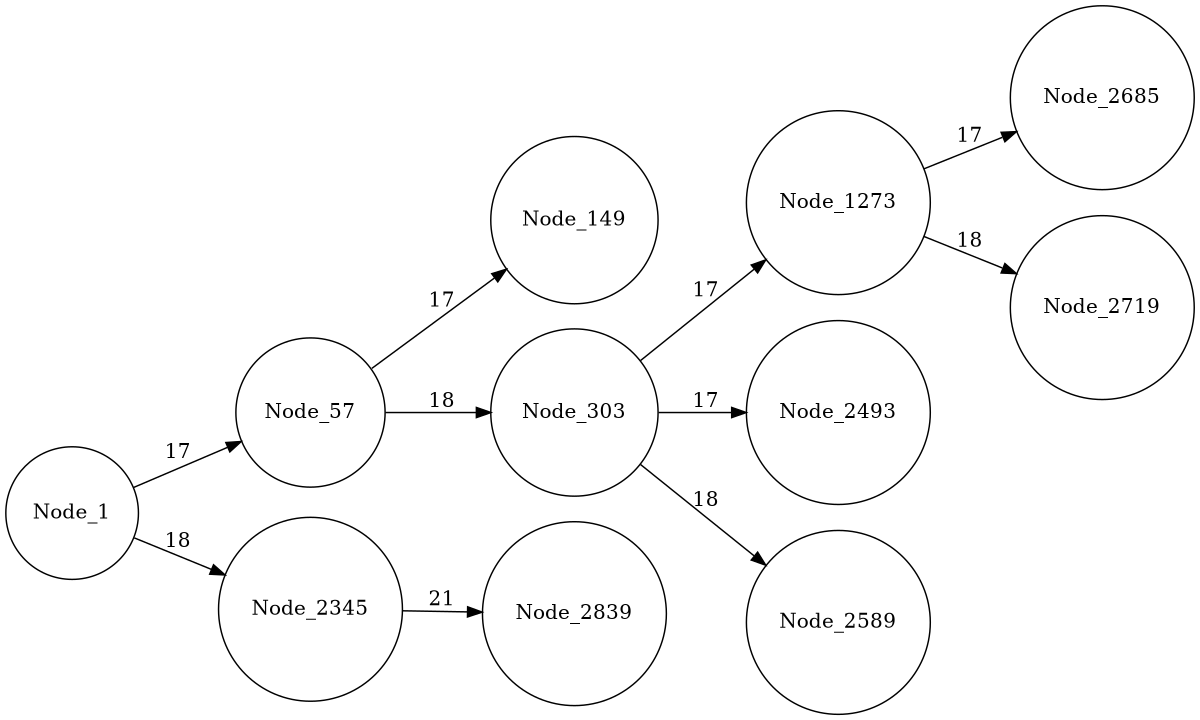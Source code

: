 digraph finite_state_machine {
    rankdir=LR;
    size="8,5"
    node [shape = circle];
     Node_1 -> Node_57 [ label = 17];
     Node_57 -> Node_149 [ label = 17];
     Node_57 -> Node_303 [ label = 18];
     Node_303 -> Node_1273 [ label = 17];
     Node_1 -> Node_2345 [ label = 18];
     Node_303 -> Node_2493 [ label = 17];
     Node_303 -> Node_2589 [ label = 18];
     Node_1273 -> Node_2685 [ label = 17];
     Node_1273 -> Node_2719 [ label = 18];
     Node_2345 -> Node_2839 [ label = 21];
}